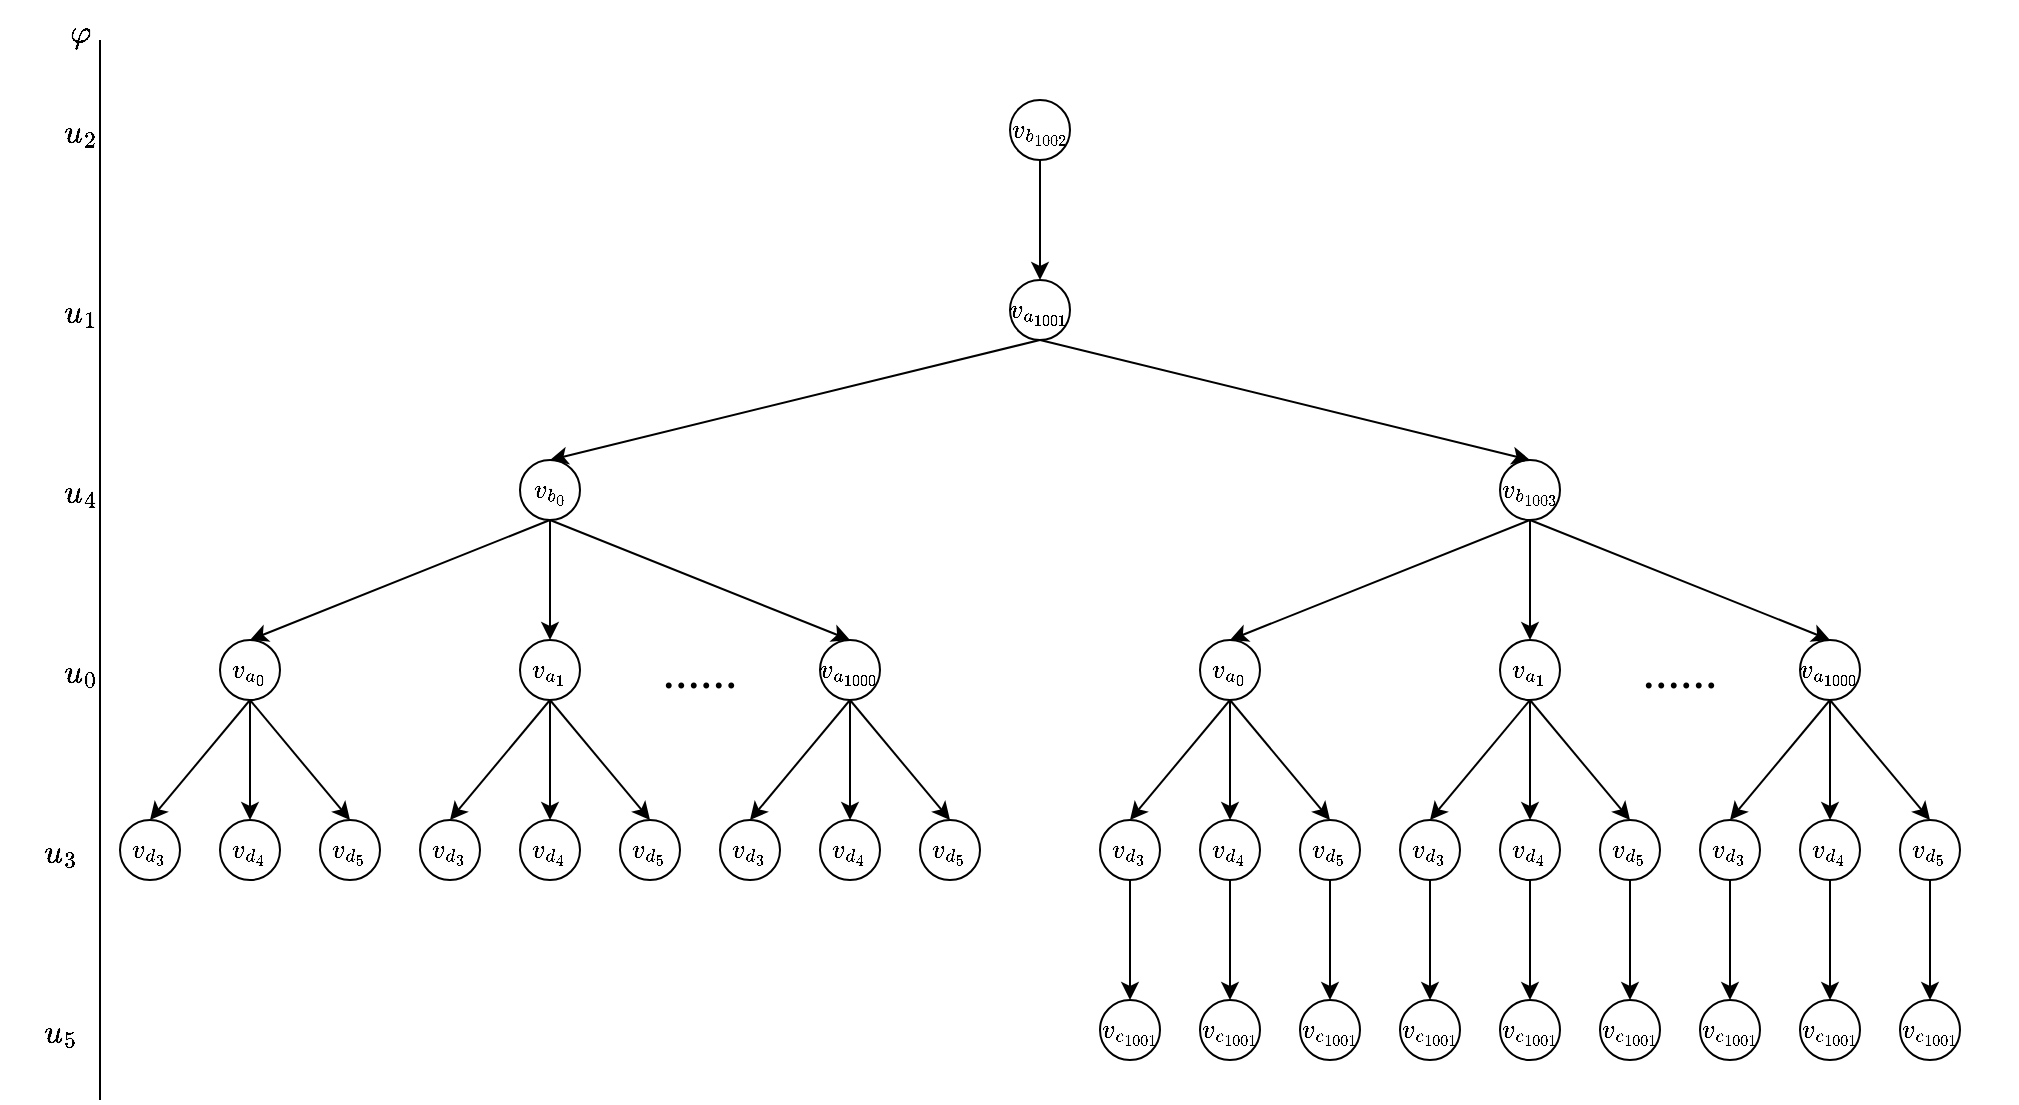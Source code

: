 <mxfile version="21.8.0" type="github">
  <diagram name="第 1 页" id="vKR55up7a1EwakZo14iR">
    <mxGraphModel dx="1434" dy="796" grid="1" gridSize="10" guides="1" tooltips="1" connect="1" arrows="1" fold="1" page="1" pageScale="1" pageWidth="1169" pageHeight="1654" math="1" shadow="0">
      <root>
        <mxCell id="0" />
        <mxCell id="1" parent="0" />
        <mxCell id="GVi7EbdyDjWJ4DMnfTLp-70" value="" style="endArrow=none;html=1;rounded=0;" edge="1" parent="1">
          <mxGeometry width="50" height="50" relative="1" as="geometry">
            <mxPoint x="50" y="610" as="sourcePoint" />
            <mxPoint x="50" y="80" as="targetPoint" />
          </mxGeometry>
        </mxCell>
        <mxCell id="GVi7EbdyDjWJ4DMnfTLp-71" value="$$\varphi$$" style="text;html=1;strokeColor=none;fillColor=none;align=center;verticalAlign=middle;whiteSpace=wrap;rounded=0;fontFamily=Times New Roman;fontSize=16;" vertex="1" parent="1">
          <mxGeometry x="10" y="60" width="60" height="30" as="geometry" />
        </mxCell>
        <mxCell id="GVi7EbdyDjWJ4DMnfTLp-72" value="$$u_2$$" style="text;html=1;strokeColor=none;fillColor=none;align=center;verticalAlign=middle;whiteSpace=wrap;rounded=0;fontFamily=Times New Roman;fontSize=16;" vertex="1" parent="1">
          <mxGeometry x="10" y="110" width="60" height="30" as="geometry" />
        </mxCell>
        <mxCell id="GVi7EbdyDjWJ4DMnfTLp-73" value="$$u_1$$" style="text;html=1;strokeColor=none;fillColor=none;align=center;verticalAlign=middle;whiteSpace=wrap;rounded=0;fontFamily=Times New Roman;fontSize=16;" vertex="1" parent="1">
          <mxGeometry x="10" y="200" width="60" height="30" as="geometry" />
        </mxCell>
        <mxCell id="GVi7EbdyDjWJ4DMnfTLp-74" value="$$u_4$$" style="text;html=1;strokeColor=none;fillColor=none;align=center;verticalAlign=middle;whiteSpace=wrap;rounded=0;fontFamily=Times New Roman;fontSize=16;" vertex="1" parent="1">
          <mxGeometry x="10" y="290" width="60" height="30" as="geometry" />
        </mxCell>
        <mxCell id="GVi7EbdyDjWJ4DMnfTLp-76" value="$$u_3$$" style="text;html=1;strokeColor=none;fillColor=none;align=center;verticalAlign=middle;whiteSpace=wrap;rounded=0;fontFamily=Times New Roman;fontSize=16;" vertex="1" parent="1">
          <mxGeometry y="470" width="60" height="30" as="geometry" />
        </mxCell>
        <mxCell id="GVi7EbdyDjWJ4DMnfTLp-77" value="$$u_5$$" style="text;html=1;strokeColor=none;fillColor=none;align=center;verticalAlign=middle;whiteSpace=wrap;rounded=0;fontFamily=Times New Roman;fontSize=16;" vertex="1" parent="1">
          <mxGeometry y="560" width="60" height="30" as="geometry" />
        </mxCell>
        <mxCell id="GVi7EbdyDjWJ4DMnfTLp-199" style="edgeStyle=none;shape=connector;rounded=0;orthogonalLoop=1;jettySize=auto;html=1;exitX=0.5;exitY=0;exitDx=0;exitDy=0;labelBackgroundColor=default;strokeColor=default;align=center;verticalAlign=middle;fontFamily=Helvetica;fontSize=11;fontColor=default;endArrow=classic;" edge="1" parent="1">
          <mxGeometry relative="1" as="geometry">
            <mxPoint x="436.5" y="120" as="sourcePoint" />
            <mxPoint x="436.5" y="120" as="targetPoint" />
          </mxGeometry>
        </mxCell>
        <mxCell id="GVi7EbdyDjWJ4DMnfTLp-254" style="edgeStyle=none;shape=connector;rounded=0;orthogonalLoop=1;jettySize=auto;html=1;exitX=0.5;exitY=1;exitDx=0;exitDy=0;entryX=0.5;entryY=0;entryDx=0;entryDy=0;labelBackgroundColor=default;strokeColor=default;align=center;verticalAlign=middle;fontFamily=Helvetica;fontSize=11;fontColor=default;endArrow=classic;" edge="1" parent="1" source="GVi7EbdyDjWJ4DMnfTLp-218" target="GVi7EbdyDjWJ4DMnfTLp-251">
          <mxGeometry relative="1" as="geometry" />
        </mxCell>
        <mxCell id="GVi7EbdyDjWJ4DMnfTLp-218" value="$$v_{b_{1002}}$$" style="ellipse;whiteSpace=wrap;html=1;aspect=fixed;fontFamily=Helvetica;fontSize=11;fontColor=default;" vertex="1" parent="1">
          <mxGeometry x="505" y="110" width="30" height="30" as="geometry" />
        </mxCell>
        <mxCell id="GVi7EbdyDjWJ4DMnfTLp-266" style="edgeStyle=none;shape=connector;rounded=0;orthogonalLoop=1;jettySize=auto;html=1;exitX=0.5;exitY=1;exitDx=0;exitDy=0;entryX=0.5;entryY=0;entryDx=0;entryDy=0;labelBackgroundColor=default;strokeColor=default;align=center;verticalAlign=middle;fontFamily=Helvetica;fontSize=11;fontColor=default;endArrow=classic;" edge="1" parent="1" source="GVi7EbdyDjWJ4DMnfTLp-223" target="GVi7EbdyDjWJ4DMnfTLp-224">
          <mxGeometry relative="1" as="geometry" />
        </mxCell>
        <mxCell id="GVi7EbdyDjWJ4DMnfTLp-267" style="edgeStyle=none;shape=connector;rounded=0;orthogonalLoop=1;jettySize=auto;html=1;exitX=0.5;exitY=1;exitDx=0;exitDy=0;labelBackgroundColor=default;strokeColor=default;align=center;verticalAlign=middle;fontFamily=Helvetica;fontSize=11;fontColor=default;endArrow=classic;" edge="1" parent="1" source="GVi7EbdyDjWJ4DMnfTLp-223" target="GVi7EbdyDjWJ4DMnfTLp-225">
          <mxGeometry relative="1" as="geometry" />
        </mxCell>
        <mxCell id="GVi7EbdyDjWJ4DMnfTLp-268" style="edgeStyle=none;shape=connector;rounded=0;orthogonalLoop=1;jettySize=auto;html=1;exitX=0.5;exitY=1;exitDx=0;exitDy=0;entryX=0.5;entryY=0;entryDx=0;entryDy=0;labelBackgroundColor=default;strokeColor=default;align=center;verticalAlign=middle;fontFamily=Helvetica;fontSize=11;fontColor=default;endArrow=classic;" edge="1" parent="1" source="GVi7EbdyDjWJ4DMnfTLp-223" target="GVi7EbdyDjWJ4DMnfTLp-246">
          <mxGeometry relative="1" as="geometry" />
        </mxCell>
        <mxCell id="GVi7EbdyDjWJ4DMnfTLp-223" value="$$v_{b_{0}}$$" style="ellipse;whiteSpace=wrap;html=1;aspect=fixed;fontFamily=Helvetica;fontSize=11;fontColor=default;" vertex="1" parent="1">
          <mxGeometry x="260" y="290" width="30" height="30" as="geometry" />
        </mxCell>
        <mxCell id="GVi7EbdyDjWJ4DMnfTLp-272" style="edgeStyle=none;shape=connector;rounded=0;orthogonalLoop=1;jettySize=auto;html=1;exitX=0.5;exitY=1;exitDx=0;exitDy=0;entryX=0.5;entryY=0;entryDx=0;entryDy=0;labelBackgroundColor=default;strokeColor=default;align=center;verticalAlign=middle;fontFamily=Helvetica;fontSize=11;fontColor=default;endArrow=classic;" edge="1" parent="1" source="GVi7EbdyDjWJ4DMnfTLp-224" target="GVi7EbdyDjWJ4DMnfTLp-226">
          <mxGeometry relative="1" as="geometry" />
        </mxCell>
        <mxCell id="GVi7EbdyDjWJ4DMnfTLp-273" style="edgeStyle=none;shape=connector;rounded=0;orthogonalLoop=1;jettySize=auto;html=1;exitX=0.5;exitY=1;exitDx=0;exitDy=0;entryX=0.5;entryY=0;entryDx=0;entryDy=0;labelBackgroundColor=default;strokeColor=default;align=center;verticalAlign=middle;fontFamily=Helvetica;fontSize=11;fontColor=default;endArrow=classic;" edge="1" parent="1" source="GVi7EbdyDjWJ4DMnfTLp-224" target="GVi7EbdyDjWJ4DMnfTLp-227">
          <mxGeometry relative="1" as="geometry" />
        </mxCell>
        <mxCell id="GVi7EbdyDjWJ4DMnfTLp-274" style="edgeStyle=none;shape=connector;rounded=0;orthogonalLoop=1;jettySize=auto;html=1;exitX=0.5;exitY=1;exitDx=0;exitDy=0;entryX=0.5;entryY=0;entryDx=0;entryDy=0;labelBackgroundColor=default;strokeColor=default;align=center;verticalAlign=middle;fontFamily=Helvetica;fontSize=11;fontColor=default;endArrow=classic;" edge="1" parent="1" source="GVi7EbdyDjWJ4DMnfTLp-224" target="GVi7EbdyDjWJ4DMnfTLp-228">
          <mxGeometry relative="1" as="geometry" />
        </mxCell>
        <mxCell id="GVi7EbdyDjWJ4DMnfTLp-224" value="$$v_{a_{0}}$$" style="ellipse;whiteSpace=wrap;html=1;aspect=fixed;fontFamily=Helvetica;fontSize=11;fontColor=default;" vertex="1" parent="1">
          <mxGeometry x="110" y="380" width="30" height="30" as="geometry" />
        </mxCell>
        <mxCell id="GVi7EbdyDjWJ4DMnfTLp-275" style="edgeStyle=none;shape=connector;rounded=0;orthogonalLoop=1;jettySize=auto;html=1;exitX=0.5;exitY=1;exitDx=0;exitDy=0;entryX=0.5;entryY=0;entryDx=0;entryDy=0;labelBackgroundColor=default;strokeColor=default;align=center;verticalAlign=middle;fontFamily=Helvetica;fontSize=11;fontColor=default;endArrow=classic;" edge="1" parent="1" source="GVi7EbdyDjWJ4DMnfTLp-225" target="GVi7EbdyDjWJ4DMnfTLp-229">
          <mxGeometry relative="1" as="geometry" />
        </mxCell>
        <mxCell id="GVi7EbdyDjWJ4DMnfTLp-276" style="edgeStyle=none;shape=connector;rounded=0;orthogonalLoop=1;jettySize=auto;html=1;exitX=0.5;exitY=1;exitDx=0;exitDy=0;entryX=0.5;entryY=0;entryDx=0;entryDy=0;labelBackgroundColor=default;strokeColor=default;align=center;verticalAlign=middle;fontFamily=Helvetica;fontSize=11;fontColor=default;endArrow=classic;" edge="1" parent="1" source="GVi7EbdyDjWJ4DMnfTLp-225" target="GVi7EbdyDjWJ4DMnfTLp-232">
          <mxGeometry relative="1" as="geometry" />
        </mxCell>
        <mxCell id="GVi7EbdyDjWJ4DMnfTLp-277" style="edgeStyle=none;shape=connector;rounded=0;orthogonalLoop=1;jettySize=auto;html=1;exitX=0.5;exitY=1;exitDx=0;exitDy=0;entryX=0.5;entryY=0;entryDx=0;entryDy=0;labelBackgroundColor=default;strokeColor=default;align=center;verticalAlign=middle;fontFamily=Helvetica;fontSize=11;fontColor=default;endArrow=classic;" edge="1" parent="1" source="GVi7EbdyDjWJ4DMnfTLp-225" target="GVi7EbdyDjWJ4DMnfTLp-233">
          <mxGeometry relative="1" as="geometry" />
        </mxCell>
        <mxCell id="GVi7EbdyDjWJ4DMnfTLp-225" value="$$v_{a_{1}}$$" style="ellipse;whiteSpace=wrap;html=1;aspect=fixed;fontFamily=Helvetica;fontSize=11;fontColor=default;" vertex="1" parent="1">
          <mxGeometry x="260" y="380" width="30" height="30" as="geometry" />
        </mxCell>
        <mxCell id="GVi7EbdyDjWJ4DMnfTLp-226" value="$$v_{d_{3}}$$" style="ellipse;whiteSpace=wrap;html=1;aspect=fixed;fontFamily=Helvetica;fontSize=11;fontColor=default;" vertex="1" parent="1">
          <mxGeometry x="60" y="470" width="30" height="30" as="geometry" />
        </mxCell>
        <mxCell id="GVi7EbdyDjWJ4DMnfTLp-227" value="$$v_{d_{4}}$$" style="ellipse;whiteSpace=wrap;html=1;aspect=fixed;fontFamily=Helvetica;fontSize=11;fontColor=default;" vertex="1" parent="1">
          <mxGeometry x="110" y="470" width="30" height="30" as="geometry" />
        </mxCell>
        <mxCell id="GVi7EbdyDjWJ4DMnfTLp-228" value="$$v_{d_{5}}$$" style="ellipse;whiteSpace=wrap;html=1;aspect=fixed;fontFamily=Helvetica;fontSize=11;fontColor=default;" vertex="1" parent="1">
          <mxGeometry x="160" y="470" width="30" height="30" as="geometry" />
        </mxCell>
        <mxCell id="GVi7EbdyDjWJ4DMnfTLp-229" value="$$v_{d_{3}}$$" style="ellipse;whiteSpace=wrap;html=1;aspect=fixed;fontFamily=Helvetica;fontSize=11;fontColor=default;" vertex="1" parent="1">
          <mxGeometry x="210" y="470" width="30" height="30" as="geometry" />
        </mxCell>
        <mxCell id="GVi7EbdyDjWJ4DMnfTLp-232" value="$$v_{d_{4}}$$" style="ellipse;whiteSpace=wrap;html=1;aspect=fixed;fontFamily=Helvetica;fontSize=11;fontColor=default;" vertex="1" parent="1">
          <mxGeometry x="260" y="470" width="30" height="30" as="geometry" />
        </mxCell>
        <mxCell id="GVi7EbdyDjWJ4DMnfTLp-233" value="$$v_{d_{5}}$$" style="ellipse;whiteSpace=wrap;html=1;aspect=fixed;fontFamily=Helvetica;fontSize=11;fontColor=default;" vertex="1" parent="1">
          <mxGeometry x="310" y="470" width="30" height="30" as="geometry" />
        </mxCell>
        <mxCell id="GVi7EbdyDjWJ4DMnfTLp-234" value="$$v_{d_{3}}$$" style="ellipse;whiteSpace=wrap;html=1;aspect=fixed;fontFamily=Helvetica;fontSize=11;fontColor=default;" vertex="1" parent="1">
          <mxGeometry x="360" y="470" width="30" height="30" as="geometry" />
        </mxCell>
        <mxCell id="GVi7EbdyDjWJ4DMnfTLp-235" value="$$v_{d_{4}}$$" style="ellipse;whiteSpace=wrap;html=1;aspect=fixed;fontFamily=Helvetica;fontSize=11;fontColor=default;" vertex="1" parent="1">
          <mxGeometry x="410" y="470" width="30" height="30" as="geometry" />
        </mxCell>
        <mxCell id="GVi7EbdyDjWJ4DMnfTLp-236" value="$$v_{d_{5}}$$" style="ellipse;whiteSpace=wrap;html=1;aspect=fixed;fontFamily=Helvetica;fontSize=11;fontColor=default;" vertex="1" parent="1">
          <mxGeometry x="460" y="470" width="30" height="30" as="geometry" />
        </mxCell>
        <mxCell id="GVi7EbdyDjWJ4DMnfTLp-290" style="edgeStyle=none;shape=connector;rounded=0;orthogonalLoop=1;jettySize=auto;html=1;exitX=0.5;exitY=1;exitDx=0;exitDy=0;entryX=0.5;entryY=0;entryDx=0;entryDy=0;labelBackgroundColor=default;strokeColor=default;align=center;verticalAlign=middle;fontFamily=Helvetica;fontSize=11;fontColor=default;endArrow=classic;" edge="1" parent="1" source="GVi7EbdyDjWJ4DMnfTLp-237" target="GVi7EbdyDjWJ4DMnfTLp-257">
          <mxGeometry relative="1" as="geometry" />
        </mxCell>
        <mxCell id="GVi7EbdyDjWJ4DMnfTLp-237" value="$$v_{d_{3}}$$" style="ellipse;whiteSpace=wrap;html=1;aspect=fixed;fontFamily=Helvetica;fontSize=11;fontColor=default;" vertex="1" parent="1">
          <mxGeometry x="550" y="470" width="30" height="30" as="geometry" />
        </mxCell>
        <mxCell id="GVi7EbdyDjWJ4DMnfTLp-291" style="edgeStyle=none;shape=connector;rounded=0;orthogonalLoop=1;jettySize=auto;html=1;exitX=0.5;exitY=1;exitDx=0;exitDy=0;entryX=0.5;entryY=0;entryDx=0;entryDy=0;labelBackgroundColor=default;strokeColor=default;align=center;verticalAlign=middle;fontFamily=Helvetica;fontSize=11;fontColor=default;endArrow=classic;" edge="1" parent="1" source="GVi7EbdyDjWJ4DMnfTLp-238" target="GVi7EbdyDjWJ4DMnfTLp-258">
          <mxGeometry relative="1" as="geometry" />
        </mxCell>
        <mxCell id="GVi7EbdyDjWJ4DMnfTLp-238" value="$$v_{d_{4}}$$" style="ellipse;whiteSpace=wrap;html=1;aspect=fixed;fontFamily=Helvetica;fontSize=11;fontColor=default;" vertex="1" parent="1">
          <mxGeometry x="600" y="470" width="30" height="30" as="geometry" />
        </mxCell>
        <mxCell id="GVi7EbdyDjWJ4DMnfTLp-292" style="edgeStyle=none;shape=connector;rounded=0;orthogonalLoop=1;jettySize=auto;html=1;exitX=0.5;exitY=1;exitDx=0;exitDy=0;entryX=0.5;entryY=0;entryDx=0;entryDy=0;labelBackgroundColor=default;strokeColor=default;align=center;verticalAlign=middle;fontFamily=Helvetica;fontSize=11;fontColor=default;endArrow=classic;" edge="1" parent="1" source="GVi7EbdyDjWJ4DMnfTLp-239" target="GVi7EbdyDjWJ4DMnfTLp-259">
          <mxGeometry relative="1" as="geometry" />
        </mxCell>
        <mxCell id="GVi7EbdyDjWJ4DMnfTLp-239" value="$$v_{d_{5}}$$" style="ellipse;whiteSpace=wrap;html=1;aspect=fixed;fontFamily=Helvetica;fontSize=11;fontColor=default;" vertex="1" parent="1">
          <mxGeometry x="650" y="470" width="30" height="30" as="geometry" />
        </mxCell>
        <mxCell id="GVi7EbdyDjWJ4DMnfTLp-293" style="edgeStyle=none;shape=connector;rounded=0;orthogonalLoop=1;jettySize=auto;html=1;exitX=0.5;exitY=1;exitDx=0;exitDy=0;entryX=0.5;entryY=0;entryDx=0;entryDy=0;labelBackgroundColor=default;strokeColor=default;align=center;verticalAlign=middle;fontFamily=Helvetica;fontSize=11;fontColor=default;endArrow=classic;" edge="1" parent="1" source="GVi7EbdyDjWJ4DMnfTLp-240" target="GVi7EbdyDjWJ4DMnfTLp-260">
          <mxGeometry relative="1" as="geometry" />
        </mxCell>
        <mxCell id="GVi7EbdyDjWJ4DMnfTLp-240" value="$$v_{d_{3}}$$" style="ellipse;whiteSpace=wrap;html=1;aspect=fixed;fontFamily=Helvetica;fontSize=11;fontColor=default;" vertex="1" parent="1">
          <mxGeometry x="700" y="470" width="30" height="30" as="geometry" />
        </mxCell>
        <mxCell id="GVi7EbdyDjWJ4DMnfTLp-294" style="edgeStyle=none;shape=connector;rounded=0;orthogonalLoop=1;jettySize=auto;html=1;exitX=0.5;exitY=1;exitDx=0;exitDy=0;entryX=0.5;entryY=0;entryDx=0;entryDy=0;labelBackgroundColor=default;strokeColor=default;align=center;verticalAlign=middle;fontFamily=Helvetica;fontSize=11;fontColor=default;endArrow=classic;" edge="1" parent="1" source="GVi7EbdyDjWJ4DMnfTLp-241" target="GVi7EbdyDjWJ4DMnfTLp-261">
          <mxGeometry relative="1" as="geometry" />
        </mxCell>
        <mxCell id="GVi7EbdyDjWJ4DMnfTLp-241" value="$$v_{d_{4}}$$" style="ellipse;whiteSpace=wrap;html=1;aspect=fixed;fontFamily=Helvetica;fontSize=11;fontColor=default;" vertex="1" parent="1">
          <mxGeometry x="750" y="470" width="30" height="30" as="geometry" />
        </mxCell>
        <mxCell id="GVi7EbdyDjWJ4DMnfTLp-296" style="edgeStyle=none;shape=connector;rounded=0;orthogonalLoop=1;jettySize=auto;html=1;exitX=0.5;exitY=1;exitDx=0;exitDy=0;entryX=0.5;entryY=0;entryDx=0;entryDy=0;labelBackgroundColor=default;strokeColor=default;align=center;verticalAlign=middle;fontFamily=Helvetica;fontSize=11;fontColor=default;endArrow=classic;" edge="1" parent="1" source="GVi7EbdyDjWJ4DMnfTLp-242" target="GVi7EbdyDjWJ4DMnfTLp-262">
          <mxGeometry relative="1" as="geometry" />
        </mxCell>
        <mxCell id="GVi7EbdyDjWJ4DMnfTLp-242" value="$$v_{d_{5}}$$" style="ellipse;whiteSpace=wrap;html=1;aspect=fixed;fontFamily=Helvetica;fontSize=11;fontColor=default;" vertex="1" parent="1">
          <mxGeometry x="800" y="470" width="30" height="30" as="geometry" />
        </mxCell>
        <mxCell id="GVi7EbdyDjWJ4DMnfTLp-297" style="edgeStyle=none;shape=connector;rounded=0;orthogonalLoop=1;jettySize=auto;html=1;exitX=0.5;exitY=1;exitDx=0;exitDy=0;entryX=0.5;entryY=0;entryDx=0;entryDy=0;labelBackgroundColor=default;strokeColor=default;align=center;verticalAlign=middle;fontFamily=Helvetica;fontSize=11;fontColor=default;endArrow=classic;" edge="1" parent="1" source="GVi7EbdyDjWJ4DMnfTLp-243" target="GVi7EbdyDjWJ4DMnfTLp-263">
          <mxGeometry relative="1" as="geometry" />
        </mxCell>
        <mxCell id="GVi7EbdyDjWJ4DMnfTLp-243" value="$$v_{d_{3}}$$" style="ellipse;whiteSpace=wrap;html=1;aspect=fixed;fontFamily=Helvetica;fontSize=11;fontColor=default;" vertex="1" parent="1">
          <mxGeometry x="850" y="470" width="30" height="30" as="geometry" />
        </mxCell>
        <mxCell id="GVi7EbdyDjWJ4DMnfTLp-298" style="edgeStyle=none;shape=connector;rounded=0;orthogonalLoop=1;jettySize=auto;html=1;exitX=0.5;exitY=1;exitDx=0;exitDy=0;entryX=0.5;entryY=0;entryDx=0;entryDy=0;labelBackgroundColor=default;strokeColor=default;align=center;verticalAlign=middle;fontFamily=Helvetica;fontSize=11;fontColor=default;endArrow=classic;" edge="1" parent="1" source="GVi7EbdyDjWJ4DMnfTLp-244" target="GVi7EbdyDjWJ4DMnfTLp-264">
          <mxGeometry relative="1" as="geometry" />
        </mxCell>
        <mxCell id="GVi7EbdyDjWJ4DMnfTLp-244" value="$$v_{d_{4}}$$" style="ellipse;whiteSpace=wrap;html=1;aspect=fixed;fontFamily=Helvetica;fontSize=11;fontColor=default;" vertex="1" parent="1">
          <mxGeometry x="900" y="470" width="30" height="30" as="geometry" />
        </mxCell>
        <mxCell id="GVi7EbdyDjWJ4DMnfTLp-299" style="edgeStyle=none;shape=connector;rounded=0;orthogonalLoop=1;jettySize=auto;html=1;exitX=0.5;exitY=1;exitDx=0;exitDy=0;entryX=0.5;entryY=0;entryDx=0;entryDy=0;labelBackgroundColor=default;strokeColor=default;align=center;verticalAlign=middle;fontFamily=Helvetica;fontSize=11;fontColor=default;endArrow=classic;" edge="1" parent="1" source="GVi7EbdyDjWJ4DMnfTLp-245" target="GVi7EbdyDjWJ4DMnfTLp-265">
          <mxGeometry relative="1" as="geometry" />
        </mxCell>
        <mxCell id="GVi7EbdyDjWJ4DMnfTLp-245" value="$$v_{d_{5}}$$" style="ellipse;whiteSpace=wrap;html=1;aspect=fixed;fontFamily=Helvetica;fontSize=11;fontColor=default;" vertex="1" parent="1">
          <mxGeometry x="950" y="470" width="30" height="30" as="geometry" />
        </mxCell>
        <mxCell id="GVi7EbdyDjWJ4DMnfTLp-278" style="edgeStyle=none;shape=connector;rounded=0;orthogonalLoop=1;jettySize=auto;html=1;exitX=0.5;exitY=1;exitDx=0;exitDy=0;entryX=0.5;entryY=0;entryDx=0;entryDy=0;labelBackgroundColor=default;strokeColor=default;align=center;verticalAlign=middle;fontFamily=Helvetica;fontSize=11;fontColor=default;endArrow=classic;" edge="1" parent="1" source="GVi7EbdyDjWJ4DMnfTLp-246" target="GVi7EbdyDjWJ4DMnfTLp-234">
          <mxGeometry relative="1" as="geometry" />
        </mxCell>
        <mxCell id="GVi7EbdyDjWJ4DMnfTLp-279" style="edgeStyle=none;shape=connector;rounded=0;orthogonalLoop=1;jettySize=auto;html=1;exitX=0.5;exitY=1;exitDx=0;exitDy=0;entryX=0.5;entryY=0;entryDx=0;entryDy=0;labelBackgroundColor=default;strokeColor=default;align=center;verticalAlign=middle;fontFamily=Helvetica;fontSize=11;fontColor=default;endArrow=classic;" edge="1" parent="1" source="GVi7EbdyDjWJ4DMnfTLp-246" target="GVi7EbdyDjWJ4DMnfTLp-235">
          <mxGeometry relative="1" as="geometry" />
        </mxCell>
        <mxCell id="GVi7EbdyDjWJ4DMnfTLp-280" style="edgeStyle=none;shape=connector;rounded=0;orthogonalLoop=1;jettySize=auto;html=1;exitX=0.5;exitY=1;exitDx=0;exitDy=0;entryX=0.5;entryY=0;entryDx=0;entryDy=0;labelBackgroundColor=default;strokeColor=default;align=center;verticalAlign=middle;fontFamily=Helvetica;fontSize=11;fontColor=default;endArrow=classic;" edge="1" parent="1" source="GVi7EbdyDjWJ4DMnfTLp-246" target="GVi7EbdyDjWJ4DMnfTLp-236">
          <mxGeometry relative="1" as="geometry" />
        </mxCell>
        <mxCell id="GVi7EbdyDjWJ4DMnfTLp-246" value="$$v_{a_{1000}}$$" style="ellipse;whiteSpace=wrap;html=1;aspect=fixed;fontFamily=Helvetica;fontSize=11;fontColor=default;" vertex="1" parent="1">
          <mxGeometry x="410" y="380" width="30" height="30" as="geometry" />
        </mxCell>
        <mxCell id="GVi7EbdyDjWJ4DMnfTLp-281" style="edgeStyle=none;shape=connector;rounded=0;orthogonalLoop=1;jettySize=auto;html=1;exitX=0.5;exitY=1;exitDx=0;exitDy=0;entryX=0.5;entryY=0;entryDx=0;entryDy=0;labelBackgroundColor=default;strokeColor=default;align=center;verticalAlign=middle;fontFamily=Helvetica;fontSize=11;fontColor=default;endArrow=classic;" edge="1" parent="1" source="GVi7EbdyDjWJ4DMnfTLp-247" target="GVi7EbdyDjWJ4DMnfTLp-237">
          <mxGeometry relative="1" as="geometry" />
        </mxCell>
        <mxCell id="GVi7EbdyDjWJ4DMnfTLp-282" style="edgeStyle=none;shape=connector;rounded=0;orthogonalLoop=1;jettySize=auto;html=1;exitX=0.5;exitY=1;exitDx=0;exitDy=0;entryX=0.5;entryY=0;entryDx=0;entryDy=0;labelBackgroundColor=default;strokeColor=default;align=center;verticalAlign=middle;fontFamily=Helvetica;fontSize=11;fontColor=default;endArrow=classic;" edge="1" parent="1" source="GVi7EbdyDjWJ4DMnfTLp-247" target="GVi7EbdyDjWJ4DMnfTLp-238">
          <mxGeometry relative="1" as="geometry" />
        </mxCell>
        <mxCell id="GVi7EbdyDjWJ4DMnfTLp-283" style="edgeStyle=none;shape=connector;rounded=0;orthogonalLoop=1;jettySize=auto;html=1;exitX=0.5;exitY=1;exitDx=0;exitDy=0;entryX=0.5;entryY=0;entryDx=0;entryDy=0;labelBackgroundColor=default;strokeColor=default;align=center;verticalAlign=middle;fontFamily=Helvetica;fontSize=11;fontColor=default;endArrow=classic;" edge="1" parent="1" source="GVi7EbdyDjWJ4DMnfTLp-247" target="GVi7EbdyDjWJ4DMnfTLp-239">
          <mxGeometry relative="1" as="geometry" />
        </mxCell>
        <mxCell id="GVi7EbdyDjWJ4DMnfTLp-247" value="$$v_{a_{0}}$$" style="ellipse;whiteSpace=wrap;html=1;aspect=fixed;fontFamily=Helvetica;fontSize=11;fontColor=default;" vertex="1" parent="1">
          <mxGeometry x="600" y="380" width="30" height="30" as="geometry" />
        </mxCell>
        <mxCell id="GVi7EbdyDjWJ4DMnfTLp-284" style="edgeStyle=none;shape=connector;rounded=0;orthogonalLoop=1;jettySize=auto;html=1;exitX=0.5;exitY=1;exitDx=0;exitDy=0;entryX=0.5;entryY=0;entryDx=0;entryDy=0;labelBackgroundColor=default;strokeColor=default;align=center;verticalAlign=middle;fontFamily=Helvetica;fontSize=11;fontColor=default;endArrow=classic;" edge="1" parent="1" source="GVi7EbdyDjWJ4DMnfTLp-248" target="GVi7EbdyDjWJ4DMnfTLp-240">
          <mxGeometry relative="1" as="geometry" />
        </mxCell>
        <mxCell id="GVi7EbdyDjWJ4DMnfTLp-285" style="edgeStyle=none;shape=connector;rounded=0;orthogonalLoop=1;jettySize=auto;html=1;exitX=0.5;exitY=1;exitDx=0;exitDy=0;entryX=0.5;entryY=0;entryDx=0;entryDy=0;labelBackgroundColor=default;strokeColor=default;align=center;verticalAlign=middle;fontFamily=Helvetica;fontSize=11;fontColor=default;endArrow=classic;" edge="1" parent="1" source="GVi7EbdyDjWJ4DMnfTLp-248" target="GVi7EbdyDjWJ4DMnfTLp-241">
          <mxGeometry relative="1" as="geometry" />
        </mxCell>
        <mxCell id="GVi7EbdyDjWJ4DMnfTLp-286" style="edgeStyle=none;shape=connector;rounded=0;orthogonalLoop=1;jettySize=auto;html=1;exitX=0.5;exitY=1;exitDx=0;exitDy=0;entryX=0.5;entryY=0;entryDx=0;entryDy=0;labelBackgroundColor=default;strokeColor=default;align=center;verticalAlign=middle;fontFamily=Helvetica;fontSize=11;fontColor=default;endArrow=classic;" edge="1" parent="1" source="GVi7EbdyDjWJ4DMnfTLp-248" target="GVi7EbdyDjWJ4DMnfTLp-242">
          <mxGeometry relative="1" as="geometry" />
        </mxCell>
        <mxCell id="GVi7EbdyDjWJ4DMnfTLp-248" value="$$v_{a_{1}}$$" style="ellipse;whiteSpace=wrap;html=1;aspect=fixed;fontFamily=Helvetica;fontSize=11;fontColor=default;" vertex="1" parent="1">
          <mxGeometry x="750" y="380" width="30" height="30" as="geometry" />
        </mxCell>
        <mxCell id="GVi7EbdyDjWJ4DMnfTLp-287" style="edgeStyle=none;shape=connector;rounded=0;orthogonalLoop=1;jettySize=auto;html=1;exitX=0.5;exitY=1;exitDx=0;exitDy=0;entryX=0.5;entryY=0;entryDx=0;entryDy=0;labelBackgroundColor=default;strokeColor=default;align=center;verticalAlign=middle;fontFamily=Helvetica;fontSize=11;fontColor=default;endArrow=classic;" edge="1" parent="1" source="GVi7EbdyDjWJ4DMnfTLp-249" target="GVi7EbdyDjWJ4DMnfTLp-243">
          <mxGeometry relative="1" as="geometry" />
        </mxCell>
        <mxCell id="GVi7EbdyDjWJ4DMnfTLp-288" style="edgeStyle=none;shape=connector;rounded=0;orthogonalLoop=1;jettySize=auto;html=1;exitX=0.5;exitY=1;exitDx=0;exitDy=0;entryX=0.5;entryY=0;entryDx=0;entryDy=0;labelBackgroundColor=default;strokeColor=default;align=center;verticalAlign=middle;fontFamily=Helvetica;fontSize=11;fontColor=default;endArrow=classic;" edge="1" parent="1" source="GVi7EbdyDjWJ4DMnfTLp-249" target="GVi7EbdyDjWJ4DMnfTLp-244">
          <mxGeometry relative="1" as="geometry" />
        </mxCell>
        <mxCell id="GVi7EbdyDjWJ4DMnfTLp-289" style="edgeStyle=none;shape=connector;rounded=0;orthogonalLoop=1;jettySize=auto;html=1;exitX=0.5;exitY=1;exitDx=0;exitDy=0;entryX=0.5;entryY=0;entryDx=0;entryDy=0;labelBackgroundColor=default;strokeColor=default;align=center;verticalAlign=middle;fontFamily=Helvetica;fontSize=11;fontColor=default;endArrow=classic;" edge="1" parent="1" source="GVi7EbdyDjWJ4DMnfTLp-249" target="GVi7EbdyDjWJ4DMnfTLp-245">
          <mxGeometry relative="1" as="geometry" />
        </mxCell>
        <mxCell id="GVi7EbdyDjWJ4DMnfTLp-249" value="$$v_{a_{1000}}$$" style="ellipse;whiteSpace=wrap;html=1;aspect=fixed;fontFamily=Helvetica;fontSize=11;fontColor=default;" vertex="1" parent="1">
          <mxGeometry x="900" y="380" width="30" height="30" as="geometry" />
        </mxCell>
        <mxCell id="GVi7EbdyDjWJ4DMnfTLp-269" style="edgeStyle=none;shape=connector;rounded=0;orthogonalLoop=1;jettySize=auto;html=1;exitX=1;exitY=0.5;exitDx=0;exitDy=0;entryX=0.5;entryY=0;entryDx=0;entryDy=0;labelBackgroundColor=default;strokeColor=default;align=center;verticalAlign=middle;fontFamily=Helvetica;fontSize=11;fontColor=default;endArrow=classic;" edge="1" parent="1" source="GVi7EbdyDjWJ4DMnfTLp-250" target="GVi7EbdyDjWJ4DMnfTLp-247">
          <mxGeometry relative="1" as="geometry" />
        </mxCell>
        <mxCell id="GVi7EbdyDjWJ4DMnfTLp-270" style="edgeStyle=none;shape=connector;rounded=0;orthogonalLoop=1;jettySize=auto;html=1;exitX=1;exitY=0.5;exitDx=0;exitDy=0;entryX=0.5;entryY=0;entryDx=0;entryDy=0;labelBackgroundColor=default;strokeColor=default;align=center;verticalAlign=middle;fontFamily=Helvetica;fontSize=11;fontColor=default;endArrow=classic;" edge="1" parent="1" source="GVi7EbdyDjWJ4DMnfTLp-250" target="GVi7EbdyDjWJ4DMnfTLp-248">
          <mxGeometry relative="1" as="geometry" />
        </mxCell>
        <mxCell id="GVi7EbdyDjWJ4DMnfTLp-271" style="edgeStyle=none;shape=connector;rounded=0;orthogonalLoop=1;jettySize=auto;html=1;exitX=1;exitY=0.5;exitDx=0;exitDy=0;entryX=0.5;entryY=0;entryDx=0;entryDy=0;labelBackgroundColor=default;strokeColor=default;align=center;verticalAlign=middle;fontFamily=Helvetica;fontSize=11;fontColor=default;endArrow=classic;" edge="1" parent="1" source="GVi7EbdyDjWJ4DMnfTLp-250" target="GVi7EbdyDjWJ4DMnfTLp-249">
          <mxGeometry relative="1" as="geometry" />
        </mxCell>
        <mxCell id="GVi7EbdyDjWJ4DMnfTLp-250" value="$$v_{b_{1003}}$$" style="ellipse;whiteSpace=wrap;html=1;aspect=fixed;fontFamily=Helvetica;fontSize=11;fontColor=default;direction=south;" vertex="1" parent="1">
          <mxGeometry x="750" y="290" width="30" height="30" as="geometry" />
        </mxCell>
        <mxCell id="GVi7EbdyDjWJ4DMnfTLp-255" style="edgeStyle=none;shape=connector;rounded=0;orthogonalLoop=1;jettySize=auto;html=1;exitX=0.5;exitY=1;exitDx=0;exitDy=0;entryX=0.5;entryY=0;entryDx=0;entryDy=0;labelBackgroundColor=default;strokeColor=default;align=center;verticalAlign=middle;fontFamily=Helvetica;fontSize=11;fontColor=default;endArrow=classic;" edge="1" parent="1" source="GVi7EbdyDjWJ4DMnfTLp-251" target="GVi7EbdyDjWJ4DMnfTLp-223">
          <mxGeometry relative="1" as="geometry" />
        </mxCell>
        <mxCell id="GVi7EbdyDjWJ4DMnfTLp-256" style="edgeStyle=none;shape=connector;rounded=0;orthogonalLoop=1;jettySize=auto;html=1;exitX=0.5;exitY=1;exitDx=0;exitDy=0;entryX=0;entryY=0.5;entryDx=0;entryDy=0;labelBackgroundColor=default;strokeColor=default;align=center;verticalAlign=middle;fontFamily=Helvetica;fontSize=11;fontColor=default;endArrow=classic;" edge="1" parent="1" source="GVi7EbdyDjWJ4DMnfTLp-251" target="GVi7EbdyDjWJ4DMnfTLp-250">
          <mxGeometry relative="1" as="geometry" />
        </mxCell>
        <mxCell id="GVi7EbdyDjWJ4DMnfTLp-251" value="$$v_{a_{1001}}$$" style="ellipse;whiteSpace=wrap;html=1;aspect=fixed;fontFamily=Helvetica;fontSize=11;fontColor=default;" vertex="1" parent="1">
          <mxGeometry x="505" y="200" width="30" height="30" as="geometry" />
        </mxCell>
        <mxCell id="GVi7EbdyDjWJ4DMnfTLp-257" value="$$v_{c_{1001}}$$" style="ellipse;whiteSpace=wrap;html=1;aspect=fixed;fontFamily=Helvetica;fontSize=11;fontColor=default;" vertex="1" parent="1">
          <mxGeometry x="550" y="560" width="30" height="30" as="geometry" />
        </mxCell>
        <mxCell id="GVi7EbdyDjWJ4DMnfTLp-258" value="$$v_{c_{1001}}$$" style="ellipse;whiteSpace=wrap;html=1;aspect=fixed;fontFamily=Helvetica;fontSize=11;fontColor=default;" vertex="1" parent="1">
          <mxGeometry x="600" y="560" width="30" height="30" as="geometry" />
        </mxCell>
        <mxCell id="GVi7EbdyDjWJ4DMnfTLp-259" value="$$v_{c_{1001}}$$" style="ellipse;whiteSpace=wrap;html=1;aspect=fixed;fontFamily=Helvetica;fontSize=11;fontColor=default;" vertex="1" parent="1">
          <mxGeometry x="650" y="560" width="30" height="30" as="geometry" />
        </mxCell>
        <mxCell id="GVi7EbdyDjWJ4DMnfTLp-260" value="$$v_{c_{1001}}$$" style="ellipse;whiteSpace=wrap;html=1;aspect=fixed;fontFamily=Helvetica;fontSize=11;fontColor=default;" vertex="1" parent="1">
          <mxGeometry x="700" y="560" width="30" height="30" as="geometry" />
        </mxCell>
        <mxCell id="GVi7EbdyDjWJ4DMnfTLp-261" value="$$v_{c_{1001}}$$" style="ellipse;whiteSpace=wrap;html=1;aspect=fixed;fontFamily=Helvetica;fontSize=11;fontColor=default;" vertex="1" parent="1">
          <mxGeometry x="750" y="560" width="30" height="30" as="geometry" />
        </mxCell>
        <mxCell id="GVi7EbdyDjWJ4DMnfTLp-262" value="$$v_{c_{1001}}$$" style="ellipse;whiteSpace=wrap;html=1;aspect=fixed;fontFamily=Helvetica;fontSize=11;fontColor=default;" vertex="1" parent="1">
          <mxGeometry x="800" y="560" width="30" height="30" as="geometry" />
        </mxCell>
        <mxCell id="GVi7EbdyDjWJ4DMnfTLp-263" value="$$v_{c_{1001}}$$" style="ellipse;whiteSpace=wrap;html=1;aspect=fixed;fontFamily=Helvetica;fontSize=11;fontColor=default;" vertex="1" parent="1">
          <mxGeometry x="850" y="560" width="30" height="30" as="geometry" />
        </mxCell>
        <mxCell id="GVi7EbdyDjWJ4DMnfTLp-264" value="$$v_{c_{1001}}$$" style="ellipse;whiteSpace=wrap;html=1;aspect=fixed;fontFamily=Helvetica;fontSize=11;fontColor=default;" vertex="1" parent="1">
          <mxGeometry x="900" y="560" width="30" height="30" as="geometry" />
        </mxCell>
        <mxCell id="GVi7EbdyDjWJ4DMnfTLp-265" value="$$v_{c_{1001}}$$" style="ellipse;whiteSpace=wrap;html=1;aspect=fixed;fontFamily=Helvetica;fontSize=11;fontColor=default;" vertex="1" parent="1">
          <mxGeometry x="950" y="560" width="30" height="30" as="geometry" />
        </mxCell>
        <mxCell id="GVi7EbdyDjWJ4DMnfTLp-300" value="$$u_0$$" style="text;html=1;strokeColor=none;fillColor=none;align=center;verticalAlign=middle;whiteSpace=wrap;rounded=0;fontFamily=Times New Roman;fontSize=16;" vertex="1" parent="1">
          <mxGeometry x="10" y="380" width="60" height="30" as="geometry" />
        </mxCell>
        <mxCell id="GVi7EbdyDjWJ4DMnfTLp-301" value="......" style="text;html=1;strokeColor=none;fillColor=none;align=center;verticalAlign=middle;whiteSpace=wrap;rounded=0;fontSize=25;fontFamily=Times New Roman;fontColor=default;" vertex="1" parent="1">
          <mxGeometry x="320" y="380" width="60" height="30" as="geometry" />
        </mxCell>
        <mxCell id="GVi7EbdyDjWJ4DMnfTLp-302" value="......" style="text;html=1;strokeColor=none;fillColor=none;align=center;verticalAlign=middle;whiteSpace=wrap;rounded=0;fontSize=25;fontFamily=Times New Roman;fontColor=default;" vertex="1" parent="1">
          <mxGeometry x="810" y="380" width="60" height="30" as="geometry" />
        </mxCell>
      </root>
    </mxGraphModel>
  </diagram>
</mxfile>
